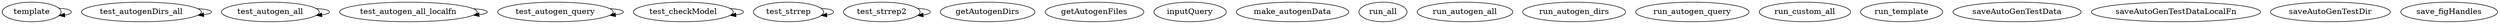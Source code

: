 /* Created by mdot for Matlab */
digraph m2html {
  template -> template;
  test_autogenDirs_all -> test_autogenDirs_all;
  test_autogen_all -> test_autogen_all;
  test_autogen_all_localfn -> test_autogen_all_localfn;
  test_autogen_query -> test_autogen_query;
  test_checkModel -> test_checkModel;
  test_strrep -> test_strrep;
  test_strrep2 -> test_strrep2;

  getAutogenDirs [URL="getAutogenDirs.html"];
  getAutogenFiles [URL="getAutogenFiles.html"];
  inputQuery [URL="inputQuery.html"];
  make_autogenData [URL="make_autogenData.html"];
  run_all [URL="run_all.html"];
  run_autogen_all [URL="run_autogen_all.html"];
  run_autogen_dirs [URL="run_autogen_dirs.html"];
  run_autogen_query [URL="run_autogen_query.html"];
  run_custom_all [URL="run_custom_all.html"];
  run_template [URL="run_template.html"];
  saveAutoGenTestData [URL="saveAutoGenTestData.html"];
  saveAutoGenTestDataLocalFn [URL="saveAutoGenTestDataLocalFn.html"];
  saveAutoGenTestDir [URL="saveAutoGenTestDir.html"];
  save_figHandles [URL="save_figHandles.html"];
  template [URL="template.html"];
  test_autogenDirs_all [URL="test_autogenDirs_all.html"];
  test_autogen_all [URL="test_autogen_all.html"];
  test_autogen_all_localfn [URL="test_autogen_all_localfn.html"];
  test_autogen_query [URL="test_autogen_query.html"];
  test_checkModel [URL="test_checkModel.html"];
  test_strrep [URL="test_strrep.html"];
  test_strrep2 [URL="test_strrep2.html"];
}